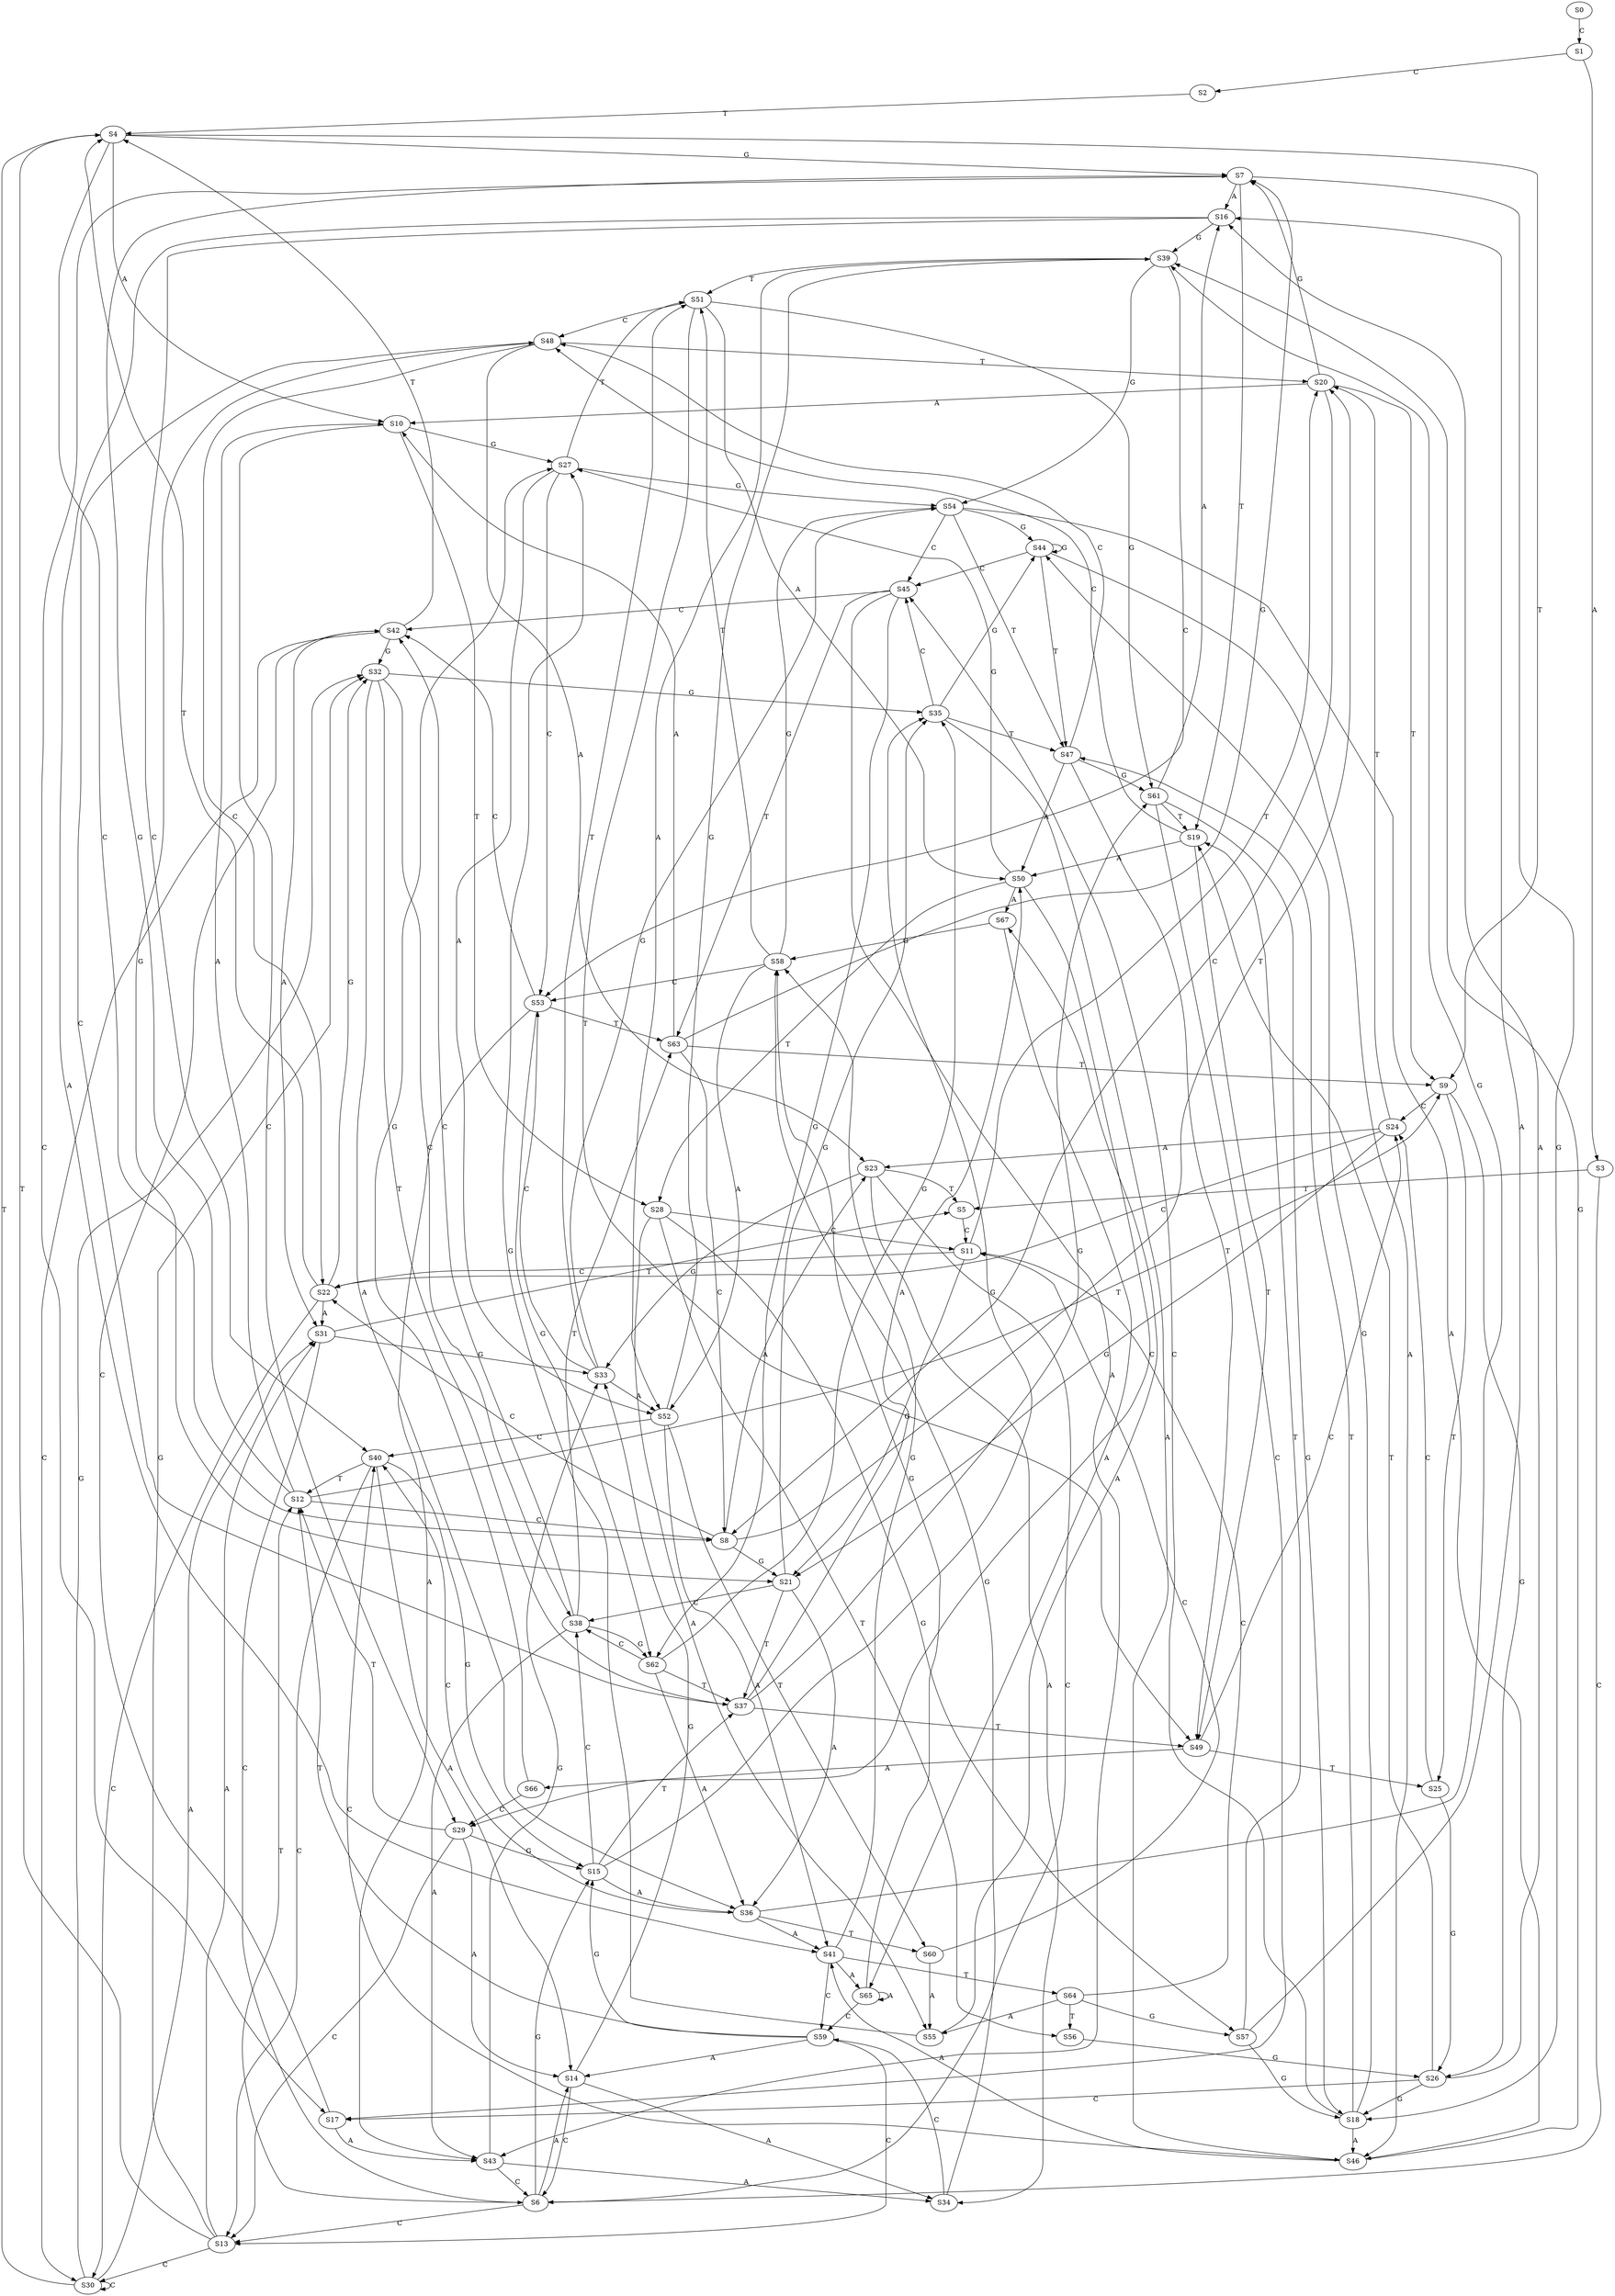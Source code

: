 strict digraph  {
	S0 -> S1 [ label = C ];
	S1 -> S2 [ label = C ];
	S1 -> S3 [ label = A ];
	S2 -> S4 [ label = T ];
	S3 -> S5 [ label = T ];
	S3 -> S6 [ label = C ];
	S4 -> S7 [ label = G ];
	S4 -> S8 [ label = C ];
	S4 -> S9 [ label = T ];
	S4 -> S10 [ label = A ];
	S5 -> S11 [ label = C ];
	S6 -> S12 [ label = T ];
	S6 -> S13 [ label = C ];
	S6 -> S14 [ label = A ];
	S6 -> S15 [ label = G ];
	S7 -> S16 [ label = A ];
	S7 -> S17 [ label = C ];
	S7 -> S18 [ label = G ];
	S7 -> S19 [ label = T ];
	S8 -> S20 [ label = T ];
	S8 -> S21 [ label = G ];
	S8 -> S22 [ label = C ];
	S8 -> S23 [ label = A ];
	S9 -> S24 [ label = C ];
	S9 -> S25 [ label = T ];
	S9 -> S26 [ label = G ];
	S10 -> S27 [ label = G ];
	S10 -> S28 [ label = T ];
	S10 -> S29 [ label = C ];
	S11 -> S22 [ label = C ];
	S11 -> S21 [ label = G ];
	S11 -> S20 [ label = T ];
	S12 -> S10 [ label = A ];
	S12 -> S8 [ label = C ];
	S12 -> S9 [ label = T ];
	S12 -> S7 [ label = G ];
	S13 -> S30 [ label = C ];
	S13 -> S31 [ label = A ];
	S13 -> S4 [ label = T ];
	S13 -> S32 [ label = G ];
	S14 -> S33 [ label = G ];
	S14 -> S6 [ label = C ];
	S14 -> S34 [ label = A ];
	S15 -> S35 [ label = G ];
	S15 -> S36 [ label = A ];
	S15 -> S37 [ label = T ];
	S15 -> S38 [ label = C ];
	S16 -> S39 [ label = G ];
	S16 -> S40 [ label = C ];
	S16 -> S41 [ label = A ];
	S17 -> S42 [ label = C ];
	S17 -> S43 [ label = A ];
	S18 -> S44 [ label = G ];
	S18 -> S45 [ label = C ];
	S18 -> S46 [ label = A ];
	S18 -> S47 [ label = T ];
	S19 -> S48 [ label = C ];
	S19 -> S49 [ label = T ];
	S19 -> S50 [ label = A ];
	S20 -> S7 [ label = G ];
	S20 -> S8 [ label = C ];
	S20 -> S10 [ label = A ];
	S20 -> S9 [ label = T ];
	S21 -> S35 [ label = G ];
	S21 -> S37 [ label = T ];
	S21 -> S38 [ label = C ];
	S21 -> S36 [ label = A ];
	S22 -> S30 [ label = C ];
	S22 -> S31 [ label = A ];
	S22 -> S4 [ label = T ];
	S22 -> S32 [ label = G ];
	S23 -> S5 [ label = T ];
	S23 -> S6 [ label = C ];
	S23 -> S34 [ label = A ];
	S23 -> S33 [ label = G ];
	S24 -> S23 [ label = A ];
	S24 -> S22 [ label = C ];
	S24 -> S21 [ label = G ];
	S24 -> S20 [ label = T ];
	S25 -> S26 [ label = G ];
	S25 -> S24 [ label = C ];
	S26 -> S18 [ label = G ];
	S26 -> S17 [ label = C ];
	S26 -> S19 [ label = T ];
	S26 -> S16 [ label = A ];
	S27 -> S51 [ label = T ];
	S27 -> S52 [ label = A ];
	S27 -> S53 [ label = C ];
	S27 -> S54 [ label = G ];
	S28 -> S11 [ label = C ];
	S28 -> S55 [ label = A ];
	S28 -> S56 [ label = T ];
	S28 -> S57 [ label = G ];
	S29 -> S15 [ label = G ];
	S29 -> S12 [ label = T ];
	S29 -> S13 [ label = C ];
	S29 -> S14 [ label = A ];
	S30 -> S32 [ label = G ];
	S30 -> S30 [ label = C ];
	S30 -> S31 [ label = A ];
	S30 -> S4 [ label = T ];
	S31 -> S33 [ label = G ];
	S31 -> S5 [ label = T ];
	S31 -> S6 [ label = C ];
	S32 -> S36 [ label = A ];
	S32 -> S35 [ label = G ];
	S32 -> S37 [ label = T ];
	S32 -> S38 [ label = C ];
	S33 -> S54 [ label = G ];
	S33 -> S51 [ label = T ];
	S33 -> S52 [ label = A ];
	S33 -> S53 [ label = C ];
	S34 -> S58 [ label = G ];
	S34 -> S59 [ label = C ];
	S35 -> S46 [ label = A ];
	S35 -> S44 [ label = G ];
	S35 -> S45 [ label = C ];
	S35 -> S47 [ label = T ];
	S36 -> S41 [ label = A ];
	S36 -> S40 [ label = C ];
	S36 -> S39 [ label = G ];
	S36 -> S60 [ label = T ];
	S37 -> S48 [ label = C ];
	S37 -> S50 [ label = A ];
	S37 -> S61 [ label = G ];
	S37 -> S49 [ label = T ];
	S38 -> S62 [ label = G ];
	S38 -> S63 [ label = T ];
	S38 -> S42 [ label = C ];
	S38 -> S43 [ label = A ];
	S39 -> S51 [ label = T ];
	S39 -> S54 [ label = G ];
	S39 -> S52 [ label = A ];
	S39 -> S53 [ label = C ];
	S40 -> S12 [ label = T ];
	S40 -> S15 [ label = G ];
	S40 -> S13 [ label = C ];
	S40 -> S14 [ label = A ];
	S41 -> S64 [ label = T ];
	S41 -> S59 [ label = C ];
	S41 -> S65 [ label = A ];
	S41 -> S58 [ label = G ];
	S42 -> S32 [ label = G ];
	S42 -> S31 [ label = A ];
	S42 -> S4 [ label = T ];
	S42 -> S30 [ label = C ];
	S43 -> S33 [ label = G ];
	S43 -> S6 [ label = C ];
	S43 -> S34 [ label = A ];
	S44 -> S47 [ label = T ];
	S44 -> S45 [ label = C ];
	S44 -> S44 [ label = G ];
	S44 -> S46 [ label = A ];
	S45 -> S63 [ label = T ];
	S45 -> S42 [ label = C ];
	S45 -> S43 [ label = A ];
	S45 -> S62 [ label = G ];
	S46 -> S41 [ label = A ];
	S46 -> S39 [ label = G ];
	S46 -> S40 [ label = C ];
	S47 -> S50 [ label = A ];
	S47 -> S48 [ label = C ];
	S47 -> S61 [ label = G ];
	S47 -> S49 [ label = T ];
	S48 -> S20 [ label = T ];
	S48 -> S21 [ label = G ];
	S48 -> S23 [ label = A ];
	S48 -> S22 [ label = C ];
	S49 -> S24 [ label = C ];
	S49 -> S66 [ label = A ];
	S49 -> S25 [ label = T ];
	S50 -> S28 [ label = T ];
	S50 -> S27 [ label = G ];
	S50 -> S67 [ label = A ];
	S50 -> S29 [ label = C ];
	S51 -> S50 [ label = A ];
	S51 -> S48 [ label = C ];
	S51 -> S61 [ label = G ];
	S51 -> S49 [ label = T ];
	S52 -> S41 [ label = A ];
	S52 -> S40 [ label = C ];
	S52 -> S60 [ label = T ];
	S52 -> S39 [ label = G ];
	S53 -> S42 [ label = C ];
	S53 -> S43 [ label = A ];
	S53 -> S62 [ label = G ];
	S53 -> S63 [ label = T ];
	S54 -> S46 [ label = A ];
	S54 -> S44 [ label = G ];
	S54 -> S47 [ label = T ];
	S54 -> S45 [ label = C ];
	S55 -> S27 [ label = G ];
	S55 -> S67 [ label = A ];
	S56 -> S26 [ label = G ];
	S57 -> S18 [ label = G ];
	S57 -> S16 [ label = A ];
	S57 -> S19 [ label = T ];
	S58 -> S51 [ label = T ];
	S58 -> S52 [ label = A ];
	S58 -> S53 [ label = C ];
	S58 -> S54 [ label = G ];
	S59 -> S14 [ label = A ];
	S59 -> S13 [ label = C ];
	S59 -> S15 [ label = G ];
	S59 -> S12 [ label = T ];
	S60 -> S55 [ label = A ];
	S60 -> S11 [ label = C ];
	S61 -> S19 [ label = T ];
	S61 -> S18 [ label = G ];
	S61 -> S16 [ label = A ];
	S61 -> S17 [ label = C ];
	S62 -> S35 [ label = G ];
	S62 -> S36 [ label = A ];
	S62 -> S38 [ label = C ];
	S62 -> S37 [ label = T ];
	S63 -> S10 [ label = A ];
	S63 -> S8 [ label = C ];
	S63 -> S9 [ label = T ];
	S63 -> S7 [ label = G ];
	S64 -> S55 [ label = A ];
	S64 -> S11 [ label = C ];
	S64 -> S57 [ label = G ];
	S64 -> S56 [ label = T ];
	S65 -> S58 [ label = G ];
	S65 -> S59 [ label = C ];
	S65 -> S65 [ label = A ];
	S66 -> S29 [ label = C ];
	S66 -> S27 [ label = G ];
	S67 -> S58 [ label = G ];
	S67 -> S65 [ label = A ];
}
